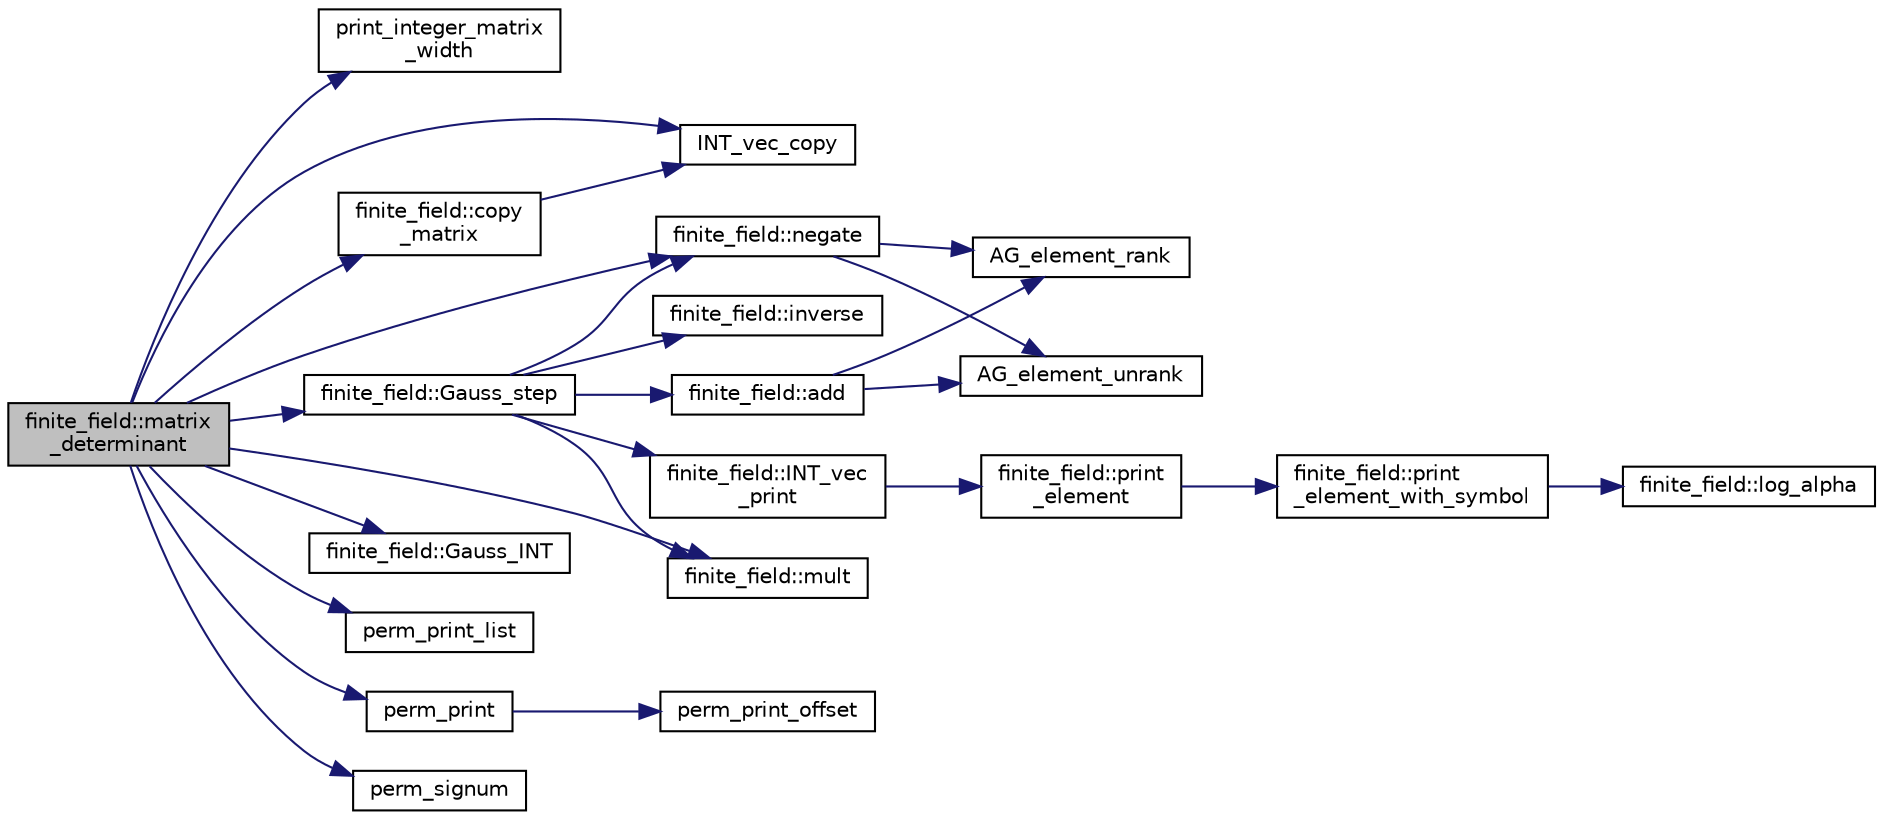 digraph "finite_field::matrix_determinant"
{
  edge [fontname="Helvetica",fontsize="10",labelfontname="Helvetica",labelfontsize="10"];
  node [fontname="Helvetica",fontsize="10",shape=record];
  rankdir="LR";
  Node8520 [label="finite_field::matrix\l_determinant",height=0.2,width=0.4,color="black", fillcolor="grey75", style="filled", fontcolor="black"];
  Node8520 -> Node8521 [color="midnightblue",fontsize="10",style="solid",fontname="Helvetica"];
  Node8521 [label="print_integer_matrix\l_width",height=0.2,width=0.4,color="black", fillcolor="white", style="filled",URL="$d5/db4/io__and__os_8h.html#aa78f3e73fc2179251bd15adbcc31573f"];
  Node8520 -> Node8522 [color="midnightblue",fontsize="10",style="solid",fontname="Helvetica"];
  Node8522 [label="INT_vec_copy",height=0.2,width=0.4,color="black", fillcolor="white", style="filled",URL="$df/dbf/sajeeb_8_c.html#ac2d875e27e009af6ec04d17254d11075"];
  Node8520 -> Node8523 [color="midnightblue",fontsize="10",style="solid",fontname="Helvetica"];
  Node8523 [label="finite_field::Gauss_step",height=0.2,width=0.4,color="black", fillcolor="white", style="filled",URL="$df/d5a/classfinite__field.html#a888228cd0bdf000bd4d44cf4d1ad62ce"];
  Node8523 -> Node8524 [color="midnightblue",fontsize="10",style="solid",fontname="Helvetica"];
  Node8524 [label="finite_field::INT_vec\l_print",height=0.2,width=0.4,color="black", fillcolor="white", style="filled",URL="$df/d5a/classfinite__field.html#a9c33a61dedc197e37b014b6f8dc07f06"];
  Node8524 -> Node8525 [color="midnightblue",fontsize="10",style="solid",fontname="Helvetica"];
  Node8525 [label="finite_field::print\l_element",height=0.2,width=0.4,color="black", fillcolor="white", style="filled",URL="$df/d5a/classfinite__field.html#ab7d1f59c043d7696b8b47c92d0fedad5"];
  Node8525 -> Node8526 [color="midnightblue",fontsize="10",style="solid",fontname="Helvetica"];
  Node8526 [label="finite_field::print\l_element_with_symbol",height=0.2,width=0.4,color="black", fillcolor="white", style="filled",URL="$df/d5a/classfinite__field.html#aa0180c961aa4a0a8934cb4dc82e38a4d"];
  Node8526 -> Node8527 [color="midnightblue",fontsize="10",style="solid",fontname="Helvetica"];
  Node8527 [label="finite_field::log_alpha",height=0.2,width=0.4,color="black", fillcolor="white", style="filled",URL="$df/d5a/classfinite__field.html#a446a83ae0d281ddf44215626f0097305"];
  Node8523 -> Node8528 [color="midnightblue",fontsize="10",style="solid",fontname="Helvetica"];
  Node8528 [label="finite_field::negate",height=0.2,width=0.4,color="black", fillcolor="white", style="filled",URL="$df/d5a/classfinite__field.html#aa9d798298f25d4a9262b5bc5f1733e31"];
  Node8528 -> Node8529 [color="midnightblue",fontsize="10",style="solid",fontname="Helvetica"];
  Node8529 [label="AG_element_unrank",height=0.2,width=0.4,color="black", fillcolor="white", style="filled",URL="$d4/d67/geometry_8h.html#a4a33b86c87b2879b97cfa1327abe2885"];
  Node8528 -> Node8530 [color="midnightblue",fontsize="10",style="solid",fontname="Helvetica"];
  Node8530 [label="AG_element_rank",height=0.2,width=0.4,color="black", fillcolor="white", style="filled",URL="$d4/d67/geometry_8h.html#ab2ac908d07dd8038fd996e26bdc75c17"];
  Node8523 -> Node8531 [color="midnightblue",fontsize="10",style="solid",fontname="Helvetica"];
  Node8531 [label="finite_field::mult",height=0.2,width=0.4,color="black", fillcolor="white", style="filled",URL="$df/d5a/classfinite__field.html#a24fb5917aa6d4d656fd855b7f44a13b0"];
  Node8523 -> Node8532 [color="midnightblue",fontsize="10",style="solid",fontname="Helvetica"];
  Node8532 [label="finite_field::inverse",height=0.2,width=0.4,color="black", fillcolor="white", style="filled",URL="$df/d5a/classfinite__field.html#a69f2a12c01e70b7ce2d115c5221c9cdd"];
  Node8523 -> Node8533 [color="midnightblue",fontsize="10",style="solid",fontname="Helvetica"];
  Node8533 [label="finite_field::add",height=0.2,width=0.4,color="black", fillcolor="white", style="filled",URL="$df/d5a/classfinite__field.html#a8f12328a27500f3c7be0c849ebbc9d14"];
  Node8533 -> Node8529 [color="midnightblue",fontsize="10",style="solid",fontname="Helvetica"];
  Node8533 -> Node8530 [color="midnightblue",fontsize="10",style="solid",fontname="Helvetica"];
  Node8520 -> Node8528 [color="midnightblue",fontsize="10",style="solid",fontname="Helvetica"];
  Node8520 -> Node8531 [color="midnightblue",fontsize="10",style="solid",fontname="Helvetica"];
  Node8520 -> Node8534 [color="midnightblue",fontsize="10",style="solid",fontname="Helvetica"];
  Node8534 [label="finite_field::copy\l_matrix",height=0.2,width=0.4,color="black", fillcolor="white", style="filled",URL="$df/d5a/classfinite__field.html#a2bfe6d4feabc4f27d253c7702ef9b8cb"];
  Node8534 -> Node8522 [color="midnightblue",fontsize="10",style="solid",fontname="Helvetica"];
  Node8520 -> Node8535 [color="midnightblue",fontsize="10",style="solid",fontname="Helvetica"];
  Node8535 [label="finite_field::Gauss_INT",height=0.2,width=0.4,color="black", fillcolor="white", style="filled",URL="$df/d5a/classfinite__field.html#adb676d2e80341b53751326e3a58beb11"];
  Node8520 -> Node8536 [color="midnightblue",fontsize="10",style="solid",fontname="Helvetica"];
  Node8536 [label="perm_print_list",height=0.2,width=0.4,color="black", fillcolor="white", style="filled",URL="$d2/d7c/combinatorics_8_c.html#a97254b51d3f118f7967df234114f2013"];
  Node8520 -> Node8537 [color="midnightblue",fontsize="10",style="solid",fontname="Helvetica"];
  Node8537 [label="perm_print",height=0.2,width=0.4,color="black", fillcolor="white", style="filled",URL="$d2/d7c/combinatorics_8_c.html#a2c7eee1361109e8c5b94921589815194"];
  Node8537 -> Node8538 [color="midnightblue",fontsize="10",style="solid",fontname="Helvetica"];
  Node8538 [label="perm_print_offset",height=0.2,width=0.4,color="black", fillcolor="white", style="filled",URL="$d2/d7c/combinatorics_8_c.html#ab87deef2ba9e4d2ce386a19eeaffecf3"];
  Node8520 -> Node8539 [color="midnightblue",fontsize="10",style="solid",fontname="Helvetica"];
  Node8539 [label="perm_signum",height=0.2,width=0.4,color="black", fillcolor="white", style="filled",URL="$d2/d7c/combinatorics_8_c.html#aba59241974eef0c0a89e0a408327c3a9"];
}
